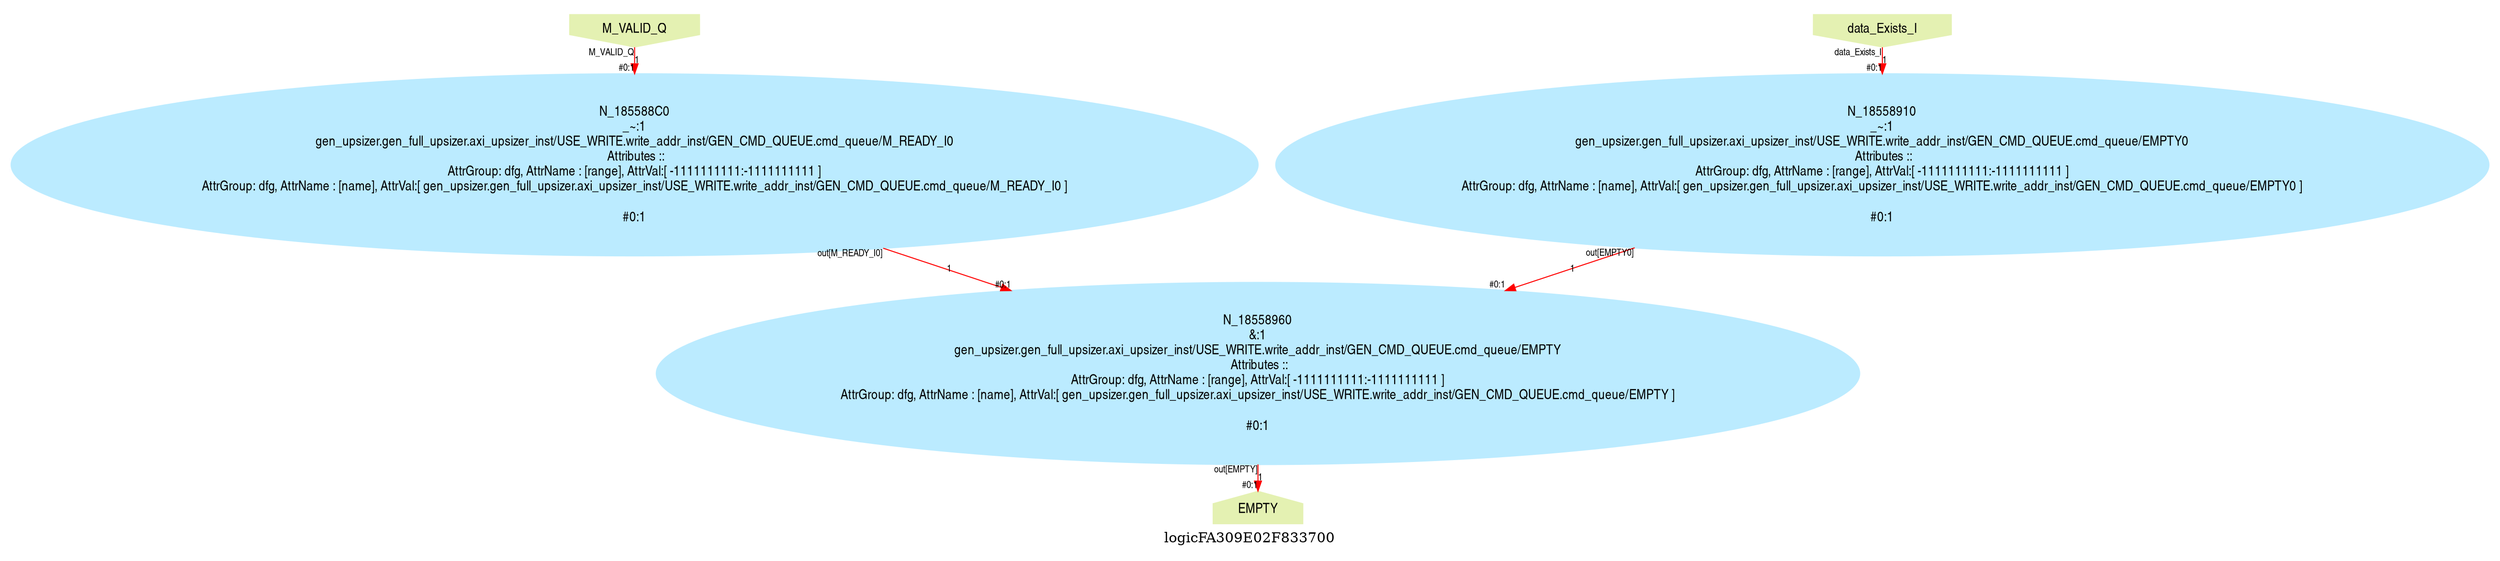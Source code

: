 digraph logicFA309E02F833700 {
graph [label="logicFA309E02F833700", margin="0.1,0.1", size="100,100", ranksep=0.1, splines=true];
node [style=filled, color="#ffee80", fontname=helveticanarrow];
edge [color="#ff0000", fontsize=10, fontname=helveticanarrow];
{ rank = source;logicFA309E02F833700_M_VALID_Q [label="M_VALID_Q", shape=invhouse, color="#e4f1b2"];
logicFA309E02F833700_data_Exists_I [label="data_Exists_I", shape=invhouse, color="#e4f1b2"];
}
{ rank = sink;logicFA309E02F833700_EMPTY [label="EMPTY", shape=house, color="#e4f1b2"];
}
N_18558960 [label="N_18558960\n&:1\ngen_upsizer.gen_full_upsizer.axi_upsizer_inst/USE_WRITE.write_addr_inst/GEN_CMD_QUEUE.cmd_queue/EMPTY\n Attributes ::\nAttrGroup: dfg, AttrName : [range], AttrVal:[ -1111111111:-1111111111 ]\nAttrGroup: dfg, AttrName : [name], AttrVal:[ gen_upsizer.gen_full_upsizer.axi_upsizer_inst/USE_WRITE.write_addr_inst/GEN_CMD_QUEUE.cmd_queue/EMPTY ]\n\n#0:1\n", color="#bbebff"];
N_18558910 [label="N_18558910\n_~:1\ngen_upsizer.gen_full_upsizer.axi_upsizer_inst/USE_WRITE.write_addr_inst/GEN_CMD_QUEUE.cmd_queue/EMPTY0\n Attributes ::\nAttrGroup: dfg, AttrName : [range], AttrVal:[ -1111111111:-1111111111 ]\nAttrGroup: dfg, AttrName : [name], AttrVal:[ gen_upsizer.gen_full_upsizer.axi_upsizer_inst/USE_WRITE.write_addr_inst/GEN_CMD_QUEUE.cmd_queue/EMPTY0 ]\n\n#0:1\n", color="#bbebff"];
N_185588C0 [label="N_185588C0\n_~:1\ngen_upsizer.gen_full_upsizer.axi_upsizer_inst/USE_WRITE.write_addr_inst/GEN_CMD_QUEUE.cmd_queue/M_READY_I0\n Attributes ::\nAttrGroup: dfg, AttrName : [range], AttrVal:[ -1111111111:-1111111111 ]\nAttrGroup: dfg, AttrName : [name], AttrVal:[ gen_upsizer.gen_full_upsizer.axi_upsizer_inst/USE_WRITE.write_addr_inst/GEN_CMD_QUEUE.cmd_queue/M_READY_I0 ]\n\n#0:1\n", color="#bbebff"];
N_18558910 -> N_18558960 [label="1", taillabel=<out[EMPTY0]>, headlabel=<A>, headlabel=<#0:1>];
N_185588C0 -> N_18558960 [label="1", taillabel=<out[M_READY_I0]>, headlabel=<B>, headlabel=<#0:1>];
logicFA309E02F833700_M_VALID_Q -> N_185588C0 [label="1", taillabel=<M_VALID_Q>, headlabel=<in>, headlabel=<#0:1>];
logicFA309E02F833700_data_Exists_I -> N_18558910 [label="1", taillabel=<data_Exists_I>, headlabel=<in>, headlabel=<#0:1>];
N_18558960 -> logicFA309E02F833700_EMPTY [label="1", taillabel=<out[EMPTY]>, headlabel=<EMPTY>, headlabel=<#0:1>];
}
